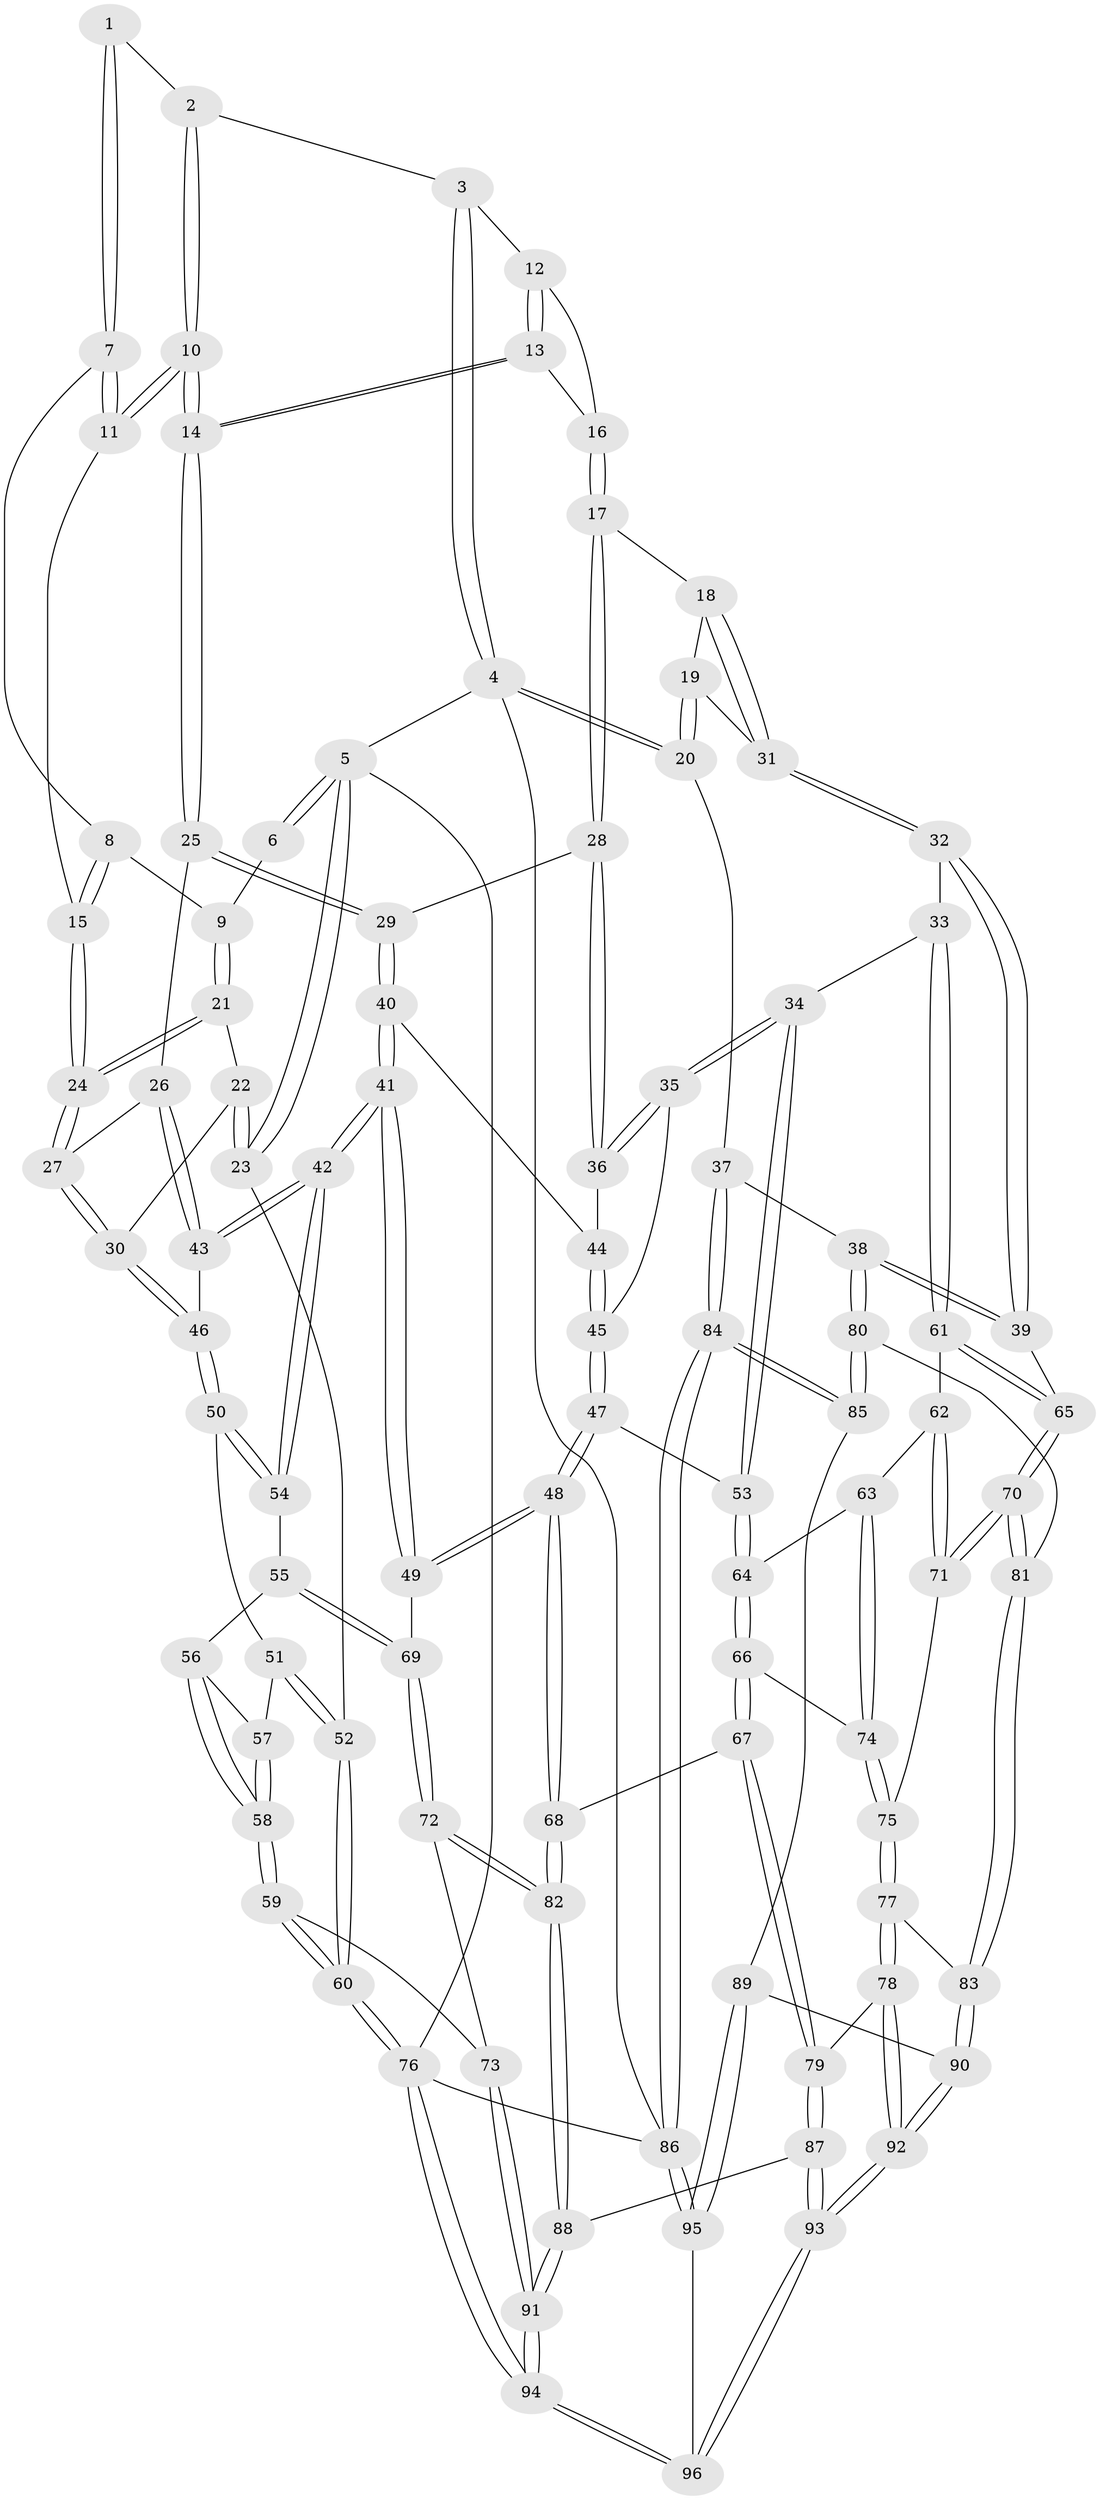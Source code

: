 // Generated by graph-tools (version 1.1) at 2025/01/03/09/25 05:01:24]
// undirected, 96 vertices, 237 edges
graph export_dot {
graph [start="1"]
  node [color=gray90,style=filled];
  1 [pos="+0.3065326675893572+0"];
  2 [pos="+0.39559656015325606+0"];
  3 [pos="+0.6963211882178194+0"];
  4 [pos="+1+0"];
  5 [pos="+0+0"];
  6 [pos="+0.015954525655509626+0"];
  7 [pos="+0.23009813569290893+0.0735317007125552"];
  8 [pos="+0.1803574917652473+0.10224269664035858"];
  9 [pos="+0.1219248986004817+0.08342931760753985"];
  10 [pos="+0.39595774816221313+0.16163373118679167"];
  11 [pos="+0.27291418245460725+0.14589729865488013"];
  12 [pos="+0.7011605532119957+0"];
  13 [pos="+0.4640890472846701+0.1658493506073699"];
  14 [pos="+0.4120873744181654+0.19498922724508008"];
  15 [pos="+0.20231262323567165+0.1835231890896322"];
  16 [pos="+0.7311020947875875+0.03972496201328673"];
  17 [pos="+0.7423834784889901+0.07205650440184985"];
  18 [pos="+0.7576813933887702+0.08226413250752028"];
  19 [pos="+1+0.11888374822313802"];
  20 [pos="+1+0.07642214221544479"];
  21 [pos="+0.08806930325564025+0.15367909947500938"];
  22 [pos="+0+0.08341939960225907"];
  23 [pos="+0+0"];
  24 [pos="+0.13771147429325803+0.28074030639253317"];
  25 [pos="+0.41235053548041856+0.19692433836211662"];
  26 [pos="+0.32432916945039+0.27073556487260797"];
  27 [pos="+0.13717596267754362+0.2880403360963937"];
  28 [pos="+0.664445077403548+0.23308214915324857"];
  29 [pos="+0.4619569305584543+0.247965346410875"];
  30 [pos="+0.12888790099743713+0.30126921239063287"];
  31 [pos="+0.881525696320062+0.25863430912202584"];
  32 [pos="+0.8956559147039806+0.4048673826244421"];
  33 [pos="+0.8089733098192247+0.4116553614882246"];
  34 [pos="+0.7350607891215485+0.3921913438602273"];
  35 [pos="+0.7015610173147433+0.3561500514383815"];
  36 [pos="+0.6767317466402941+0.2964470096434595"];
  37 [pos="+1+0.4759738347174653"];
  38 [pos="+1+0.4754658131427067"];
  39 [pos="+1+0.46853882954469683"];
  40 [pos="+0.4755690492527943+0.3420881212856469"];
  41 [pos="+0.39820942867390097+0.506741831562675"];
  42 [pos="+0.38009460362225833+0.4905097674933109"];
  43 [pos="+0.32780310428440496+0.4065245772259032"];
  44 [pos="+0.5229666640597731+0.35695761783203867"];
  45 [pos="+0.5796190596576114+0.40048443779526083"];
  46 [pos="+0.11395800125647593+0.3334829981563446"];
  47 [pos="+0.5607342516701229+0.516181651726596"];
  48 [pos="+0.42857120724655184+0.5667702326741443"];
  49 [pos="+0.41194364309770143+0.5558474431871067"];
  50 [pos="+0.11297284610755623+0.33467983227142967"];
  51 [pos="+0.023755300763367813+0.36276330099763815"];
  52 [pos="+0+0.4011055121787904"];
  53 [pos="+0.6293502990337032+0.5180130197391121"];
  54 [pos="+0.16345168870390647+0.44792043342722443"];
  55 [pos="+0.1576243071050334+0.5421820073866948"];
  56 [pos="+0.09703004370093214+0.578519512696684"];
  57 [pos="+0.05862142676972235+0.4726693768438331"];
  58 [pos="+0.005571690586640289+0.6681443172239618"];
  59 [pos="+0+0.7233920840481831"];
  60 [pos="+0+0.806854071276611"];
  61 [pos="+0.7613902733752139+0.5344614104053792"];
  62 [pos="+0.7101079748986716+0.5894434624820234"];
  63 [pos="+0.7018622393954532+0.5905563096159551"];
  64 [pos="+0.6550730264560828+0.5507263495312285"];
  65 [pos="+0.8654518052913633+0.6350172931534582"];
  66 [pos="+0.591753099397406+0.6634008048021842"];
  67 [pos="+0.5325070216379871+0.6825750426334766"];
  68 [pos="+0.44928345443773+0.6132736368578852"];
  69 [pos="+0.28829778229864694+0.6129999164775707"];
  70 [pos="+0.8488596617984875+0.6639445366679236"];
  71 [pos="+0.8428976158653625+0.6629846814715207"];
  72 [pos="+0.23681310012482046+0.7005754123329391"];
  73 [pos="+0.2199761699823108+0.7078892122567817"];
  74 [pos="+0.6778508226935418+0.6561673690210058"];
  75 [pos="+0.7003377518238976+0.7036918790513209"];
  76 [pos="+0+1"];
  77 [pos="+0.6885200755971517+0.7606839416671672"];
  78 [pos="+0.6388592475028534+0.8086613130106632"];
  79 [pos="+0.568288252456705+0.7691524818234261"];
  80 [pos="+0.9324128870643684+0.7324450011590701"];
  81 [pos="+0.849107793054387+0.6650300638093595"];
  82 [pos="+0.36555278385043255+0.8563868546730943"];
  83 [pos="+0.8115305020282053+0.7752280416402326"];
  84 [pos="+1+0.933446069176951"];
  85 [pos="+1+0.8630078370123412"];
  86 [pos="+1+1"];
  87 [pos="+0.42812451838479876+0.8863641902167433"];
  88 [pos="+0.37032338354810246+0.8916146625286342"];
  89 [pos="+0.9399673631536769+0.8763298194941077"];
  90 [pos="+0.8398747010412342+0.8704800306208447"];
  91 [pos="+0.16920035486310686+1"];
  92 [pos="+0.6885120995828103+0.9870927985803561"];
  93 [pos="+0.6823029238957495+1"];
  94 [pos="+0.1258052070813195+1"];
  95 [pos="+0.7726727747267828+1"];
  96 [pos="+0.6904142174863241+1"];
  1 -- 2;
  1 -- 7;
  1 -- 7;
  2 -- 3;
  2 -- 10;
  2 -- 10;
  3 -- 4;
  3 -- 4;
  3 -- 12;
  4 -- 5;
  4 -- 20;
  4 -- 20;
  4 -- 86;
  5 -- 6;
  5 -- 6;
  5 -- 23;
  5 -- 23;
  5 -- 76;
  6 -- 9;
  7 -- 8;
  7 -- 11;
  7 -- 11;
  8 -- 9;
  8 -- 15;
  8 -- 15;
  9 -- 21;
  9 -- 21;
  10 -- 11;
  10 -- 11;
  10 -- 14;
  10 -- 14;
  11 -- 15;
  12 -- 13;
  12 -- 13;
  12 -- 16;
  13 -- 14;
  13 -- 14;
  13 -- 16;
  14 -- 25;
  14 -- 25;
  15 -- 24;
  15 -- 24;
  16 -- 17;
  16 -- 17;
  17 -- 18;
  17 -- 28;
  17 -- 28;
  18 -- 19;
  18 -- 31;
  18 -- 31;
  19 -- 20;
  19 -- 20;
  19 -- 31;
  20 -- 37;
  21 -- 22;
  21 -- 24;
  21 -- 24;
  22 -- 23;
  22 -- 23;
  22 -- 30;
  23 -- 52;
  24 -- 27;
  24 -- 27;
  25 -- 26;
  25 -- 29;
  25 -- 29;
  26 -- 27;
  26 -- 43;
  26 -- 43;
  27 -- 30;
  27 -- 30;
  28 -- 29;
  28 -- 36;
  28 -- 36;
  29 -- 40;
  29 -- 40;
  30 -- 46;
  30 -- 46;
  31 -- 32;
  31 -- 32;
  32 -- 33;
  32 -- 39;
  32 -- 39;
  33 -- 34;
  33 -- 61;
  33 -- 61;
  34 -- 35;
  34 -- 35;
  34 -- 53;
  34 -- 53;
  35 -- 36;
  35 -- 36;
  35 -- 45;
  36 -- 44;
  37 -- 38;
  37 -- 84;
  37 -- 84;
  38 -- 39;
  38 -- 39;
  38 -- 80;
  38 -- 80;
  39 -- 65;
  40 -- 41;
  40 -- 41;
  40 -- 44;
  41 -- 42;
  41 -- 42;
  41 -- 49;
  41 -- 49;
  42 -- 43;
  42 -- 43;
  42 -- 54;
  42 -- 54;
  43 -- 46;
  44 -- 45;
  44 -- 45;
  45 -- 47;
  45 -- 47;
  46 -- 50;
  46 -- 50;
  47 -- 48;
  47 -- 48;
  47 -- 53;
  48 -- 49;
  48 -- 49;
  48 -- 68;
  48 -- 68;
  49 -- 69;
  50 -- 51;
  50 -- 54;
  50 -- 54;
  51 -- 52;
  51 -- 52;
  51 -- 57;
  52 -- 60;
  52 -- 60;
  53 -- 64;
  53 -- 64;
  54 -- 55;
  55 -- 56;
  55 -- 69;
  55 -- 69;
  56 -- 57;
  56 -- 58;
  56 -- 58;
  57 -- 58;
  57 -- 58;
  58 -- 59;
  58 -- 59;
  59 -- 60;
  59 -- 60;
  59 -- 73;
  60 -- 76;
  60 -- 76;
  61 -- 62;
  61 -- 65;
  61 -- 65;
  62 -- 63;
  62 -- 71;
  62 -- 71;
  63 -- 64;
  63 -- 74;
  63 -- 74;
  64 -- 66;
  64 -- 66;
  65 -- 70;
  65 -- 70;
  66 -- 67;
  66 -- 67;
  66 -- 74;
  67 -- 68;
  67 -- 79;
  67 -- 79;
  68 -- 82;
  68 -- 82;
  69 -- 72;
  69 -- 72;
  70 -- 71;
  70 -- 71;
  70 -- 81;
  70 -- 81;
  71 -- 75;
  72 -- 73;
  72 -- 82;
  72 -- 82;
  73 -- 91;
  73 -- 91;
  74 -- 75;
  74 -- 75;
  75 -- 77;
  75 -- 77;
  76 -- 94;
  76 -- 94;
  76 -- 86;
  77 -- 78;
  77 -- 78;
  77 -- 83;
  78 -- 79;
  78 -- 92;
  78 -- 92;
  79 -- 87;
  79 -- 87;
  80 -- 81;
  80 -- 85;
  80 -- 85;
  81 -- 83;
  81 -- 83;
  82 -- 88;
  82 -- 88;
  83 -- 90;
  83 -- 90;
  84 -- 85;
  84 -- 85;
  84 -- 86;
  84 -- 86;
  85 -- 89;
  86 -- 95;
  86 -- 95;
  87 -- 88;
  87 -- 93;
  87 -- 93;
  88 -- 91;
  88 -- 91;
  89 -- 90;
  89 -- 95;
  89 -- 95;
  90 -- 92;
  90 -- 92;
  91 -- 94;
  91 -- 94;
  92 -- 93;
  92 -- 93;
  93 -- 96;
  93 -- 96;
  94 -- 96;
  94 -- 96;
  95 -- 96;
}
